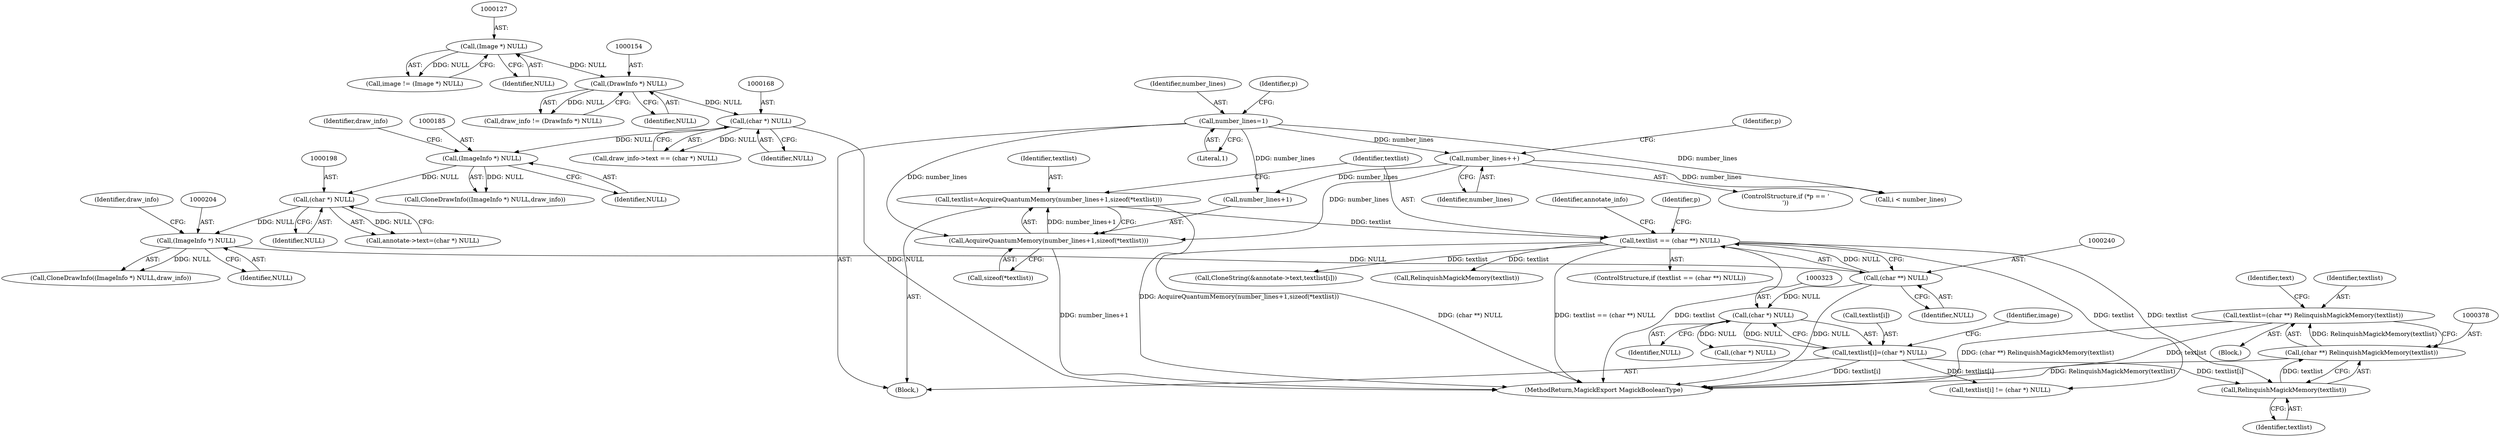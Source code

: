 digraph "0_ImageMagick6_7c2c5ba5b8e3a0b2b82f56c71dfab74ed4006df7@pointer" {
"1000375" [label="(Call,textlist=(char **) RelinquishMagickMemory(textlist))"];
"1000377" [label="(Call,(char **) RelinquishMagickMemory(textlist))"];
"1000379" [label="(Call,RelinquishMagickMemory(textlist))"];
"1000237" [label="(Call,textlist == (char **) NULL)"];
"1000227" [label="(Call,textlist=AcquireQuantumMemory(number_lines+1,sizeof(*textlist)))"];
"1000229" [label="(Call,AcquireQuantumMemory(number_lines+1,sizeof(*textlist)))"];
"1000225" [label="(Call,number_lines++)"];
"1000207" [label="(Call,number_lines=1)"];
"1000239" [label="(Call,(char **) NULL)"];
"1000203" [label="(Call,(ImageInfo *) NULL)"];
"1000197" [label="(Call,(char *) NULL)"];
"1000184" [label="(Call,(ImageInfo *) NULL)"];
"1000167" [label="(Call,(char *) NULL)"];
"1000153" [label="(Call,(DrawInfo *) NULL)"];
"1000126" [label="(Call,(Image *) NULL)"];
"1000318" [label="(Call,textlist[i]=(char *) NULL)"];
"1000322" [label="(Call,(char *) NULL)"];
"1000108" [label="(Block,)"];
"1000208" [label="(Identifier,number_lines)"];
"1000230" [label="(Call,number_lines+1)"];
"1000126" [label="(Call,(Image *) NULL)"];
"1000237" [label="(Call,textlist == (char **) NULL)"];
"1000379" [label="(Call,RelinquishMagickMemory(textlist))"];
"1000184" [label="(Call,(ImageInfo *) NULL)"];
"1000163" [label="(Call,draw_info->text == (char *) NULL)"];
"1000264" [label="(Call,i < number_lines)"];
"1000124" [label="(Call,image != (Image *) NULL)"];
"1000228" [label="(Identifier,textlist)"];
"1000197" [label="(Call,(char *) NULL)"];
"1000324" [label="(Identifier,NULL)"];
"1000244" [label="(Identifier,annotate_info)"];
"1000225" [label="(Call,number_lines++)"];
"1000337" [label="(Call,(char *) NULL)"];
"1000233" [label="(Call,sizeof(*textlist))"];
"1000227" [label="(Call,textlist=AcquireQuantumMemory(number_lines+1,sizeof(*textlist)))"];
"1000377" [label="(Call,(char **) RelinquishMagickMemory(textlist))"];
"1000465" [label="(Call,CloneString(&annotate->text,textlist[i]))"];
"1000183" [label="(Call,CloneDrawInfo((ImageInfo *) NULL,draw_info))"];
"1000318" [label="(Call,textlist[i]=(char *) NULL)"];
"1000207" [label="(Call,number_lines=1)"];
"1000206" [label="(Identifier,draw_info)"];
"1000186" [label="(Identifier,NULL)"];
"1000187" [label="(Identifier,draw_info)"];
"1000169" [label="(Identifier,NULL)"];
"1000258" [label="(Identifier,p)"];
"1000319" [label="(Call,textlist[i])"];
"1000375" [label="(Call,textlist=(char **) RelinquishMagickMemory(textlist))"];
"1000205" [label="(Identifier,NULL)"];
"1000199" [label="(Identifier,NULL)"];
"1000202" [label="(Call,CloneDrawInfo((ImageInfo *) NULL,draw_info))"];
"1000219" [label="(Identifier,p)"];
"1000151" [label="(Call,draw_info != (DrawInfo *) NULL)"];
"1000376" [label="(Identifier,textlist)"];
"1000380" [label="(Identifier,textlist)"];
"1000229" [label="(Call,AcquireQuantumMemory(number_lines+1,sizeof(*textlist)))"];
"1000209" [label="(Literal,1)"];
"1000226" [label="(Identifier,number_lines)"];
"1000203" [label="(Call,(ImageInfo *) NULL)"];
"1000366" [label="(Block,)"];
"1000167" [label="(Call,(char *) NULL)"];
"1002053" [label="(Call,RelinquishMagickMemory(textlist))"];
"1000193" [label="(Call,annotate->text=(char *) NULL)"];
"1000241" [label="(Identifier,NULL)"];
"1000238" [label="(Identifier,textlist)"];
"1000220" [label="(ControlStructure,if (*p == '\n'))"];
"1000212" [label="(Identifier,p)"];
"1000153" [label="(Call,(DrawInfo *) NULL)"];
"1000415" [label="(Call,textlist[i] != (char *) NULL)"];
"1000236" [label="(ControlStructure,if (textlist == (char **) NULL))"];
"1002061" [label="(MethodReturn,MagickExport MagickBooleanType)"];
"1000322" [label="(Call,(char *) NULL)"];
"1000326" [label="(Identifier,image)"];
"1000382" [label="(Identifier,text)"];
"1000239" [label="(Call,(char **) NULL)"];
"1000128" [label="(Identifier,NULL)"];
"1000155" [label="(Identifier,NULL)"];
"1000375" -> "1000366"  [label="AST: "];
"1000375" -> "1000377"  [label="CFG: "];
"1000376" -> "1000375"  [label="AST: "];
"1000377" -> "1000375"  [label="AST: "];
"1000382" -> "1000375"  [label="CFG: "];
"1000375" -> "1002061"  [label="DDG: textlist"];
"1000375" -> "1002061"  [label="DDG: (char **) RelinquishMagickMemory(textlist)"];
"1000377" -> "1000375"  [label="DDG: RelinquishMagickMemory(textlist)"];
"1000377" -> "1000379"  [label="CFG: "];
"1000378" -> "1000377"  [label="AST: "];
"1000379" -> "1000377"  [label="AST: "];
"1000377" -> "1002061"  [label="DDG: RelinquishMagickMemory(textlist)"];
"1000379" -> "1000377"  [label="DDG: textlist"];
"1000379" -> "1000380"  [label="CFG: "];
"1000380" -> "1000379"  [label="AST: "];
"1000237" -> "1000379"  [label="DDG: textlist"];
"1000318" -> "1000379"  [label="DDG: textlist[i]"];
"1000237" -> "1000236"  [label="AST: "];
"1000237" -> "1000239"  [label="CFG: "];
"1000238" -> "1000237"  [label="AST: "];
"1000239" -> "1000237"  [label="AST: "];
"1000244" -> "1000237"  [label="CFG: "];
"1000258" -> "1000237"  [label="CFG: "];
"1000237" -> "1002061"  [label="DDG: textlist == (char **) NULL"];
"1000237" -> "1002061"  [label="DDG: (char **) NULL"];
"1000237" -> "1002061"  [label="DDG: textlist"];
"1000227" -> "1000237"  [label="DDG: textlist"];
"1000239" -> "1000237"  [label="DDG: NULL"];
"1000237" -> "1000415"  [label="DDG: textlist"];
"1000237" -> "1000465"  [label="DDG: textlist"];
"1000237" -> "1002053"  [label="DDG: textlist"];
"1000227" -> "1000108"  [label="AST: "];
"1000227" -> "1000229"  [label="CFG: "];
"1000228" -> "1000227"  [label="AST: "];
"1000229" -> "1000227"  [label="AST: "];
"1000238" -> "1000227"  [label="CFG: "];
"1000227" -> "1002061"  [label="DDG: AcquireQuantumMemory(number_lines+1,sizeof(*textlist))"];
"1000229" -> "1000227"  [label="DDG: number_lines+1"];
"1000229" -> "1000233"  [label="CFG: "];
"1000230" -> "1000229"  [label="AST: "];
"1000233" -> "1000229"  [label="AST: "];
"1000229" -> "1002061"  [label="DDG: number_lines+1"];
"1000225" -> "1000229"  [label="DDG: number_lines"];
"1000207" -> "1000229"  [label="DDG: number_lines"];
"1000225" -> "1000220"  [label="AST: "];
"1000225" -> "1000226"  [label="CFG: "];
"1000226" -> "1000225"  [label="AST: "];
"1000219" -> "1000225"  [label="CFG: "];
"1000207" -> "1000225"  [label="DDG: number_lines"];
"1000225" -> "1000230"  [label="DDG: number_lines"];
"1000225" -> "1000264"  [label="DDG: number_lines"];
"1000207" -> "1000108"  [label="AST: "];
"1000207" -> "1000209"  [label="CFG: "];
"1000208" -> "1000207"  [label="AST: "];
"1000209" -> "1000207"  [label="AST: "];
"1000212" -> "1000207"  [label="CFG: "];
"1000207" -> "1000230"  [label="DDG: number_lines"];
"1000207" -> "1000264"  [label="DDG: number_lines"];
"1000239" -> "1000241"  [label="CFG: "];
"1000240" -> "1000239"  [label="AST: "];
"1000241" -> "1000239"  [label="AST: "];
"1000239" -> "1002061"  [label="DDG: NULL"];
"1000203" -> "1000239"  [label="DDG: NULL"];
"1000239" -> "1000322"  [label="DDG: NULL"];
"1000203" -> "1000202"  [label="AST: "];
"1000203" -> "1000205"  [label="CFG: "];
"1000204" -> "1000203"  [label="AST: "];
"1000205" -> "1000203"  [label="AST: "];
"1000206" -> "1000203"  [label="CFG: "];
"1000203" -> "1000202"  [label="DDG: NULL"];
"1000197" -> "1000203"  [label="DDG: NULL"];
"1000197" -> "1000193"  [label="AST: "];
"1000197" -> "1000199"  [label="CFG: "];
"1000198" -> "1000197"  [label="AST: "];
"1000199" -> "1000197"  [label="AST: "];
"1000193" -> "1000197"  [label="CFG: "];
"1000197" -> "1000193"  [label="DDG: NULL"];
"1000184" -> "1000197"  [label="DDG: NULL"];
"1000184" -> "1000183"  [label="AST: "];
"1000184" -> "1000186"  [label="CFG: "];
"1000185" -> "1000184"  [label="AST: "];
"1000186" -> "1000184"  [label="AST: "];
"1000187" -> "1000184"  [label="CFG: "];
"1000184" -> "1000183"  [label="DDG: NULL"];
"1000167" -> "1000184"  [label="DDG: NULL"];
"1000167" -> "1000163"  [label="AST: "];
"1000167" -> "1000169"  [label="CFG: "];
"1000168" -> "1000167"  [label="AST: "];
"1000169" -> "1000167"  [label="AST: "];
"1000163" -> "1000167"  [label="CFG: "];
"1000167" -> "1002061"  [label="DDG: NULL"];
"1000167" -> "1000163"  [label="DDG: NULL"];
"1000153" -> "1000167"  [label="DDG: NULL"];
"1000153" -> "1000151"  [label="AST: "];
"1000153" -> "1000155"  [label="CFG: "];
"1000154" -> "1000153"  [label="AST: "];
"1000155" -> "1000153"  [label="AST: "];
"1000151" -> "1000153"  [label="CFG: "];
"1000153" -> "1000151"  [label="DDG: NULL"];
"1000126" -> "1000153"  [label="DDG: NULL"];
"1000126" -> "1000124"  [label="AST: "];
"1000126" -> "1000128"  [label="CFG: "];
"1000127" -> "1000126"  [label="AST: "];
"1000128" -> "1000126"  [label="AST: "];
"1000124" -> "1000126"  [label="CFG: "];
"1000126" -> "1000124"  [label="DDG: NULL"];
"1000318" -> "1000108"  [label="AST: "];
"1000318" -> "1000322"  [label="CFG: "];
"1000319" -> "1000318"  [label="AST: "];
"1000322" -> "1000318"  [label="AST: "];
"1000326" -> "1000318"  [label="CFG: "];
"1000318" -> "1002061"  [label="DDG: textlist[i]"];
"1000322" -> "1000318"  [label="DDG: NULL"];
"1000318" -> "1000415"  [label="DDG: textlist[i]"];
"1000322" -> "1000324"  [label="CFG: "];
"1000323" -> "1000322"  [label="AST: "];
"1000324" -> "1000322"  [label="AST: "];
"1000322" -> "1000337"  [label="DDG: NULL"];
}
